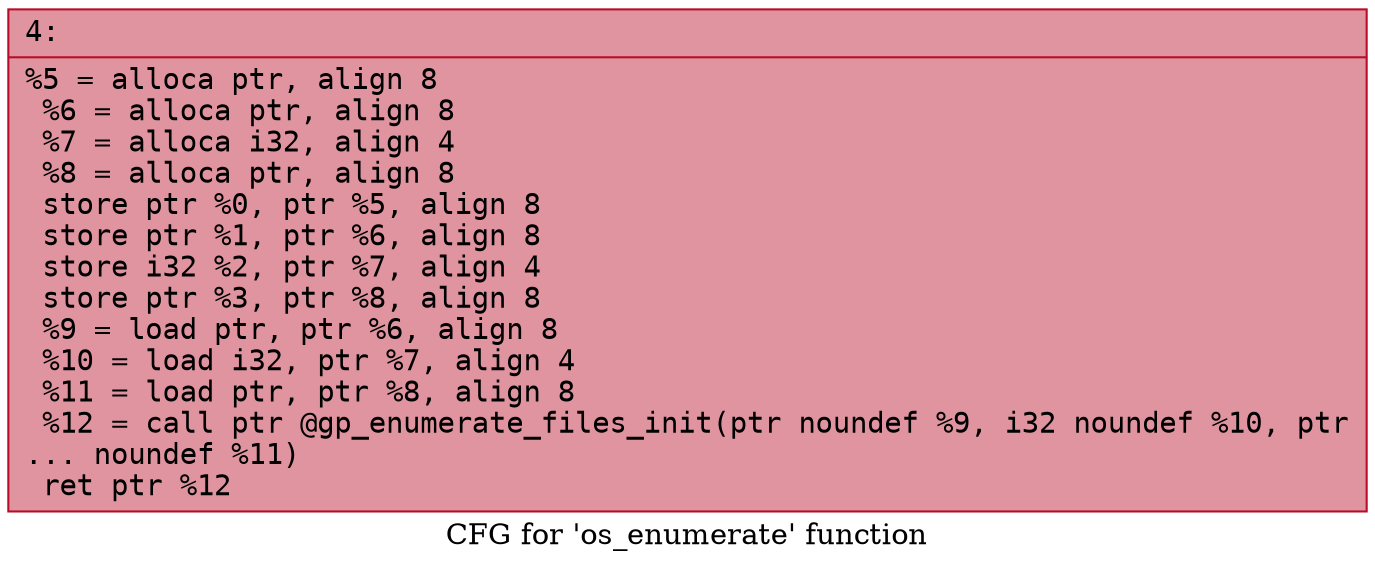 digraph "CFG for 'os_enumerate' function" {
	label="CFG for 'os_enumerate' function";

	Node0x60000199e6c0 [shape=record,color="#b70d28ff", style=filled, fillcolor="#b70d2870" fontname="Courier",label="{4:\l|  %5 = alloca ptr, align 8\l  %6 = alloca ptr, align 8\l  %7 = alloca i32, align 4\l  %8 = alloca ptr, align 8\l  store ptr %0, ptr %5, align 8\l  store ptr %1, ptr %6, align 8\l  store i32 %2, ptr %7, align 4\l  store ptr %3, ptr %8, align 8\l  %9 = load ptr, ptr %6, align 8\l  %10 = load i32, ptr %7, align 4\l  %11 = load ptr, ptr %8, align 8\l  %12 = call ptr @gp_enumerate_files_init(ptr noundef %9, i32 noundef %10, ptr\l... noundef %11)\l  ret ptr %12\l}"];
}
